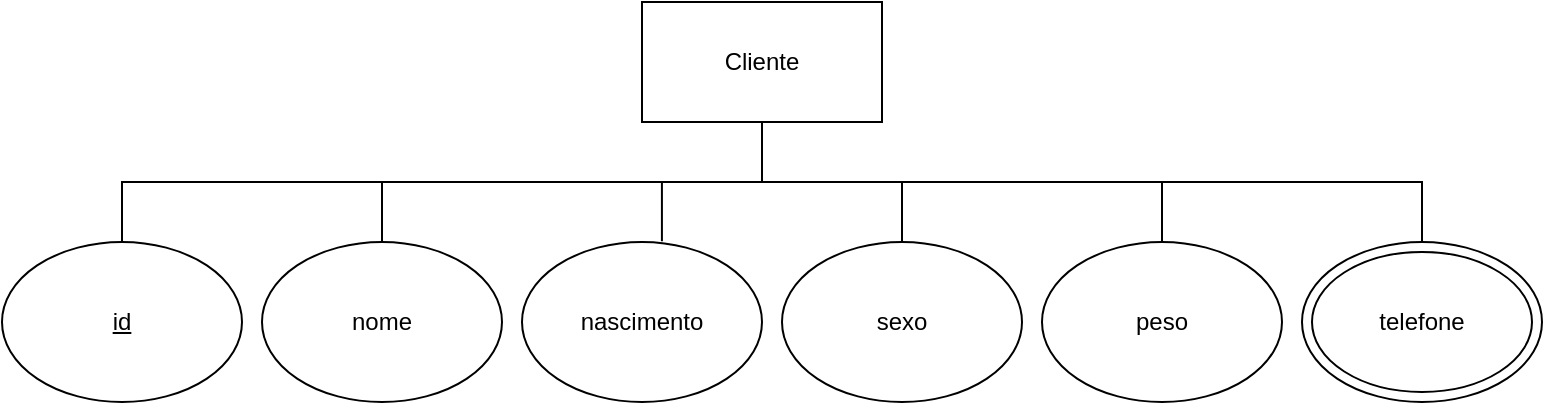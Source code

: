 <mxfile version="20.8.18" type="device"><diagram name="Página-1" id="ZquJozAJEZWlhzvJ0zLS"><mxGraphModel dx="796" dy="456" grid="1" gridSize="10" guides="1" tooltips="1" connect="1" arrows="1" fold="1" page="1" pageScale="1" pageWidth="827" pageHeight="1169" math="0" shadow="0"><root><mxCell id="0"/><mxCell id="1" parent="0"/><mxCell id="8zdyNqMJb3FQq6zFn7qt-8" style="edgeStyle=elbowEdgeStyle;rounded=0;orthogonalLoop=1;jettySize=auto;html=1;endArrow=none;endFill=0;elbow=vertical;" edge="1" parent="1" source="8zdyNqMJb3FQq6zFn7qt-1" target="8zdyNqMJb3FQq6zFn7qt-2"><mxGeometry relative="1" as="geometry"/></mxCell><mxCell id="8zdyNqMJb3FQq6zFn7qt-9" style="edgeStyle=elbowEdgeStyle;rounded=0;orthogonalLoop=1;jettySize=auto;elbow=vertical;html=1;endArrow=none;endFill=0;" edge="1" parent="1" source="8zdyNqMJb3FQq6zFn7qt-1" target="8zdyNqMJb3FQq6zFn7qt-6"><mxGeometry relative="1" as="geometry"/></mxCell><mxCell id="8zdyNqMJb3FQq6zFn7qt-10" style="edgeStyle=elbowEdgeStyle;rounded=0;orthogonalLoop=1;jettySize=auto;elbow=vertical;html=1;endArrow=none;endFill=0;" edge="1" parent="1" source="8zdyNqMJb3FQq6zFn7qt-1" target="8zdyNqMJb3FQq6zFn7qt-3"><mxGeometry relative="1" as="geometry"/></mxCell><mxCell id="8zdyNqMJb3FQq6zFn7qt-11" style="edgeStyle=elbowEdgeStyle;rounded=0;orthogonalLoop=1;jettySize=auto;elbow=vertical;html=1;endArrow=none;endFill=0;" edge="1" parent="1" source="8zdyNqMJb3FQq6zFn7qt-1" target="8zdyNqMJb3FQq6zFn7qt-5"><mxGeometry relative="1" as="geometry"/></mxCell><mxCell id="8zdyNqMJb3FQq6zFn7qt-12" style="edgeStyle=elbowEdgeStyle;rounded=0;orthogonalLoop=1;jettySize=auto;elbow=vertical;html=1;entryX=0.583;entryY=-0.004;entryDx=0;entryDy=0;entryPerimeter=0;endArrow=none;endFill=0;" edge="1" parent="1" source="8zdyNqMJb3FQq6zFn7qt-1" target="8zdyNqMJb3FQq6zFn7qt-4"><mxGeometry relative="1" as="geometry"/></mxCell><mxCell id="8zdyNqMJb3FQq6zFn7qt-13" style="edgeStyle=elbowEdgeStyle;rounded=0;orthogonalLoop=1;jettySize=auto;elbow=vertical;html=1;entryX=0.5;entryY=0;entryDx=0;entryDy=0;endArrow=none;endFill=0;" edge="1" parent="1" source="8zdyNqMJb3FQq6zFn7qt-1" target="8zdyNqMJb3FQq6zFn7qt-7"><mxGeometry relative="1" as="geometry"/></mxCell><mxCell id="8zdyNqMJb3FQq6zFn7qt-1" value="Cliente" style="rounded=0;whiteSpace=wrap;html=1;" vertex="1" parent="1"><mxGeometry x="460" y="50" width="120" height="60" as="geometry"/></mxCell><mxCell id="8zdyNqMJb3FQq6zFn7qt-2" value="&lt;u&gt;id&lt;/u&gt;" style="ellipse;whiteSpace=wrap;html=1;" vertex="1" parent="1"><mxGeometry x="140" y="170" width="120" height="80" as="geometry"/></mxCell><mxCell id="8zdyNqMJb3FQq6zFn7qt-3" value="nome" style="ellipse;whiteSpace=wrap;html=1;" vertex="1" parent="1"><mxGeometry x="270" y="170" width="120" height="80" as="geometry"/></mxCell><mxCell id="8zdyNqMJb3FQq6zFn7qt-4" value="nascimento" style="ellipse;whiteSpace=wrap;html=1;" vertex="1" parent="1"><mxGeometry x="400" y="170" width="120" height="80" as="geometry"/></mxCell><mxCell id="8zdyNqMJb3FQq6zFn7qt-5" value="sexo" style="ellipse;whiteSpace=wrap;html=1;" vertex="1" parent="1"><mxGeometry x="530" y="170" width="120" height="80" as="geometry"/></mxCell><mxCell id="8zdyNqMJb3FQq6zFn7qt-6" value="peso" style="ellipse;whiteSpace=wrap;html=1;" vertex="1" parent="1"><mxGeometry x="660" y="170" width="120" height="80" as="geometry"/></mxCell><mxCell id="8zdyNqMJb3FQq6zFn7qt-7" value="" style="ellipse;whiteSpace=wrap;html=1;" vertex="1" parent="1"><mxGeometry x="790" y="170" width="120" height="80" as="geometry"/></mxCell><mxCell id="8zdyNqMJb3FQq6zFn7qt-14" value="telefone" style="ellipse;whiteSpace=wrap;html=1;" vertex="1" parent="1"><mxGeometry x="795" y="175" width="110" height="70" as="geometry"/></mxCell></root></mxGraphModel></diagram></mxfile>